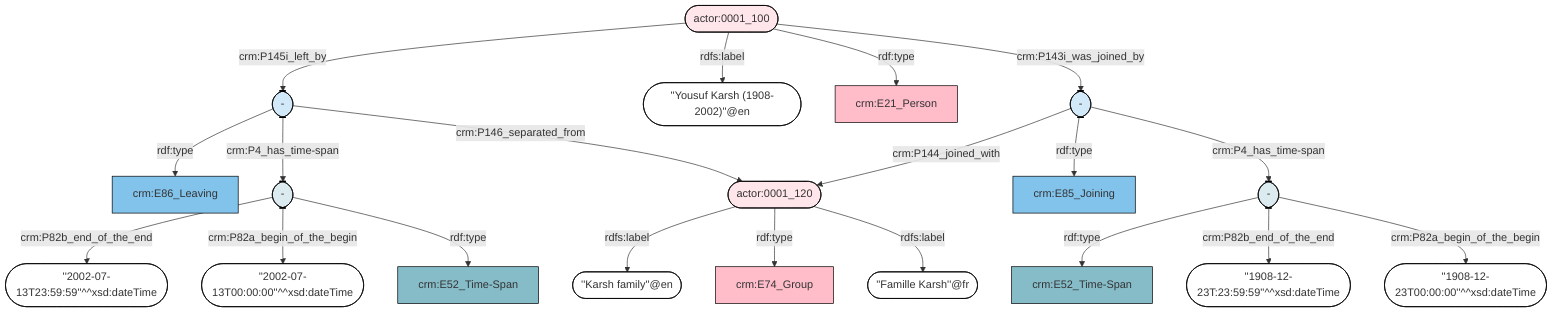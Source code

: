 flowchart TD
classDef Literal fill:#ffffff,stroke:#000000;
classDef Literal_URI fill:,stroke:;
classDef E1_CRM_Entity fill:#ffffff,stroke:#000000;
classDef E1_CRM_Entity_URI fill:#ffffff,stroke:#000000;
classDef E2_Temporal_Entity fill:#82c3ec,stroke:#000000;
classDef E2_Temporal_Entity_URI fill:#d2e9f9,stroke:#000000;
classDef E55_Type fill:#fab565,stroke:#000000;
classDef E55_Type_URI fill:#fde7ce,stroke:#000000;
classDef E52_Time-Span fill:#86bcc8,stroke:#000000;
classDef E52_Time-Span_URI fill:#dcebef,stroke:#000000;
classDef E41_Appellation fill:#fef3ba,stroke:#000000;
classDef E41_Appellation_URI fill:#fffae6,stroke:#000000;
classDef E53_Place fill:#94cc7d,stroke:#000000;
classDef E53_Place_URI fill:#e1f1da,stroke:#000000;
classDef E77_Persistent_Item fill:#ffffff,stroke:#000000;
classDef E77_Persistent_Item_URI fill:#ffffff,stroke:#000000;
classDef E28_Conceptual_Object fill:#fddc34,stroke:#000000;
classDef E28_Conceptual_Object_URI fill:#fef6cd,stroke:#000000;
classDef E18_Physical_Thing fill:#e1ba9c,stroke:#000000;
classDef E18_Physical_Thing_URI fill:#f3e5d8,stroke:#000000;
classDef E39_Actor fill:#ffbdca,stroke:#000000;
classDef E39_Actor_URI fill:#ffe6eb,stroke:#000000;
classDef PC0_Typed_CRM_Property fill:#cc80ff,stroke:#000000;
classDef PC0_Typed_CRM_Property_URI fill:#ebccff,stroke:#000000;
classDef Multi fill:#cccccc,stroke:#000000;
classDef Multi_URI fill:#cccccc,stroke:#000000;
0(["-"]):::E2_Temporal_Entity_URI -->|rdf:type| 1["crm:E86_Leaving"]:::E2_Temporal_Entity
2(["-"]) -->|crm:P82b_end_of_the_end| 3(["''2002-07-13T23:59:59''^^xsd:dateTime"]):::Literal
0(["-"]) -->|crm:P4_has_time-span| 2(["-"])
4(["actor:0001_100"]) -->|crm:P145i_left_by| 0(["-"])
5(["-"]) -->|crm:P144_joined_with| 6(["actor:0001_120"])
2(["-"]) -->|crm:P82a_begin_of_the_begin| 7(["''2002-07-13T00:00:00''^^xsd:dateTime"]):::Literal
6(["actor:0001_120"]) -->|rdfs:label| 8(["''Karsh family''@en"]):::Literal
4(["actor:0001_100"]) -->|rdfs:label| 9(["''Yousuf Karsh (1908-2002)''@en"]):::Literal
10(["-"]):::E52_Time-Span_URI -->|rdf:type| 11["crm:E52_Time-Span"]:::E52_Time-Span
6(["actor:0001_120"]):::E39_Actor_URI -->|rdf:type| 12["crm:E74_Group"]:::E39_Actor
4(["actor:0001_100"]):::E39_Actor_URI -->|rdf:type| 13["crm:E21_Person"]:::E39_Actor
10(["-"]) -->|crm:P82b_end_of_the_end| 14(["''1908-12-23T:23:59:59''^^xsd:dateTime"]):::Literal
6(["actor:0001_120"]) -->|rdfs:label| 15(["''Famille Karsh''@fr"]):::Literal
10(["-"]) -->|crm:P82a_begin_of_the_begin| 16(["''1908-12-23T00:00:00''^^xsd:dateTime"]):::Literal
5(["-"]):::E2_Temporal_Entity_URI -->|rdf:type| 17["crm:E85_Joining"]:::E2_Temporal_Entity
5(["-"]) -->|crm:P4_has_time-span| 10(["-"])
2(["-"]):::E52_Time-Span_URI -->|rdf:type| 18["crm:E52_Time-Span"]:::E52_Time-Span
0(["-"]) -->|crm:P146_separated_from| 6(["actor:0001_120"])
4(["actor:0001_100"]) -->|crm:P143i_was_joined_by| 5(["-"])